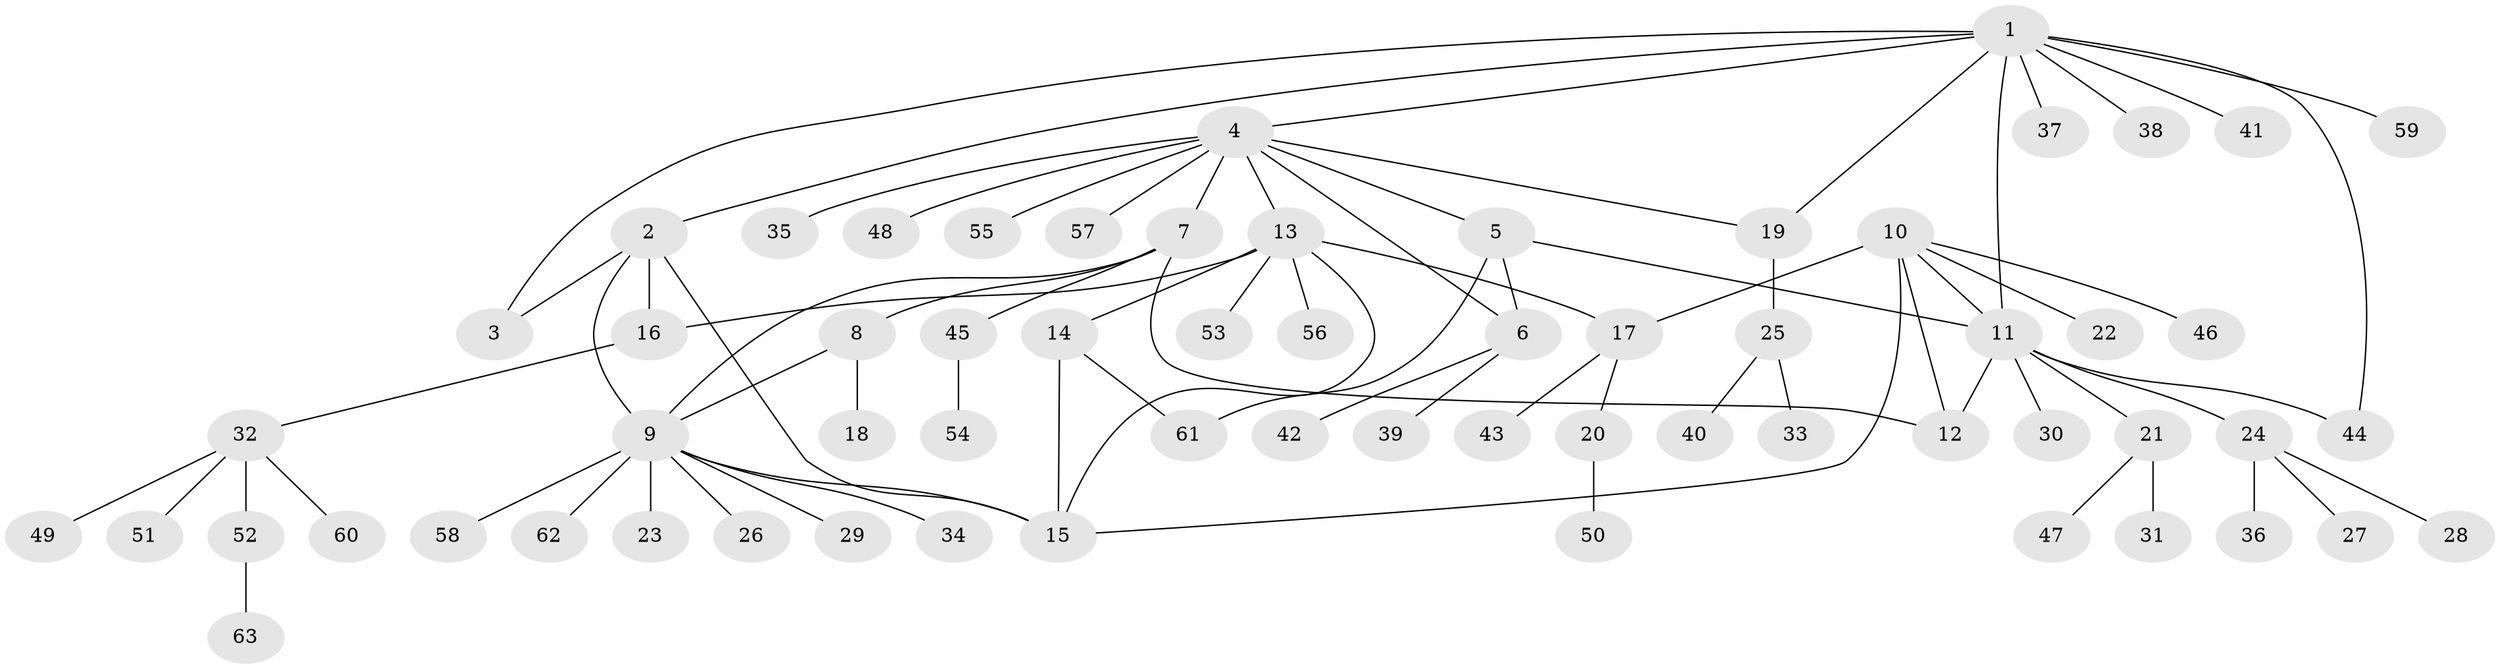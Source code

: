 // coarse degree distribution, {4: 0.125, 5: 0.03125, 8: 0.03125, 3: 0.1875, 2: 0.09375, 9: 0.03125, 7: 0.0625, 1: 0.4375}
// Generated by graph-tools (version 1.1) at 2025/52/03/04/25 22:52:46]
// undirected, 63 vertices, 78 edges
graph export_dot {
  node [color=gray90,style=filled];
  1;
  2;
  3;
  4;
  5;
  6;
  7;
  8;
  9;
  10;
  11;
  12;
  13;
  14;
  15;
  16;
  17;
  18;
  19;
  20;
  21;
  22;
  23;
  24;
  25;
  26;
  27;
  28;
  29;
  30;
  31;
  32;
  33;
  34;
  35;
  36;
  37;
  38;
  39;
  40;
  41;
  42;
  43;
  44;
  45;
  46;
  47;
  48;
  49;
  50;
  51;
  52;
  53;
  54;
  55;
  56;
  57;
  58;
  59;
  60;
  61;
  62;
  63;
  1 -- 2;
  1 -- 3;
  1 -- 4;
  1 -- 11;
  1 -- 19;
  1 -- 37;
  1 -- 38;
  1 -- 41;
  1 -- 44;
  1 -- 59;
  2 -- 3;
  2 -- 9;
  2 -- 15;
  2 -- 16;
  4 -- 5;
  4 -- 6;
  4 -- 7;
  4 -- 13;
  4 -- 19;
  4 -- 35;
  4 -- 48;
  4 -- 55;
  4 -- 57;
  5 -- 6;
  5 -- 11;
  5 -- 61;
  6 -- 39;
  6 -- 42;
  7 -- 8;
  7 -- 9;
  7 -- 12;
  7 -- 45;
  8 -- 9;
  8 -- 18;
  9 -- 15;
  9 -- 23;
  9 -- 26;
  9 -- 29;
  9 -- 34;
  9 -- 58;
  9 -- 62;
  10 -- 11;
  10 -- 12;
  10 -- 15;
  10 -- 17;
  10 -- 22;
  10 -- 46;
  11 -- 12;
  11 -- 21;
  11 -- 24;
  11 -- 30;
  11 -- 44;
  13 -- 14;
  13 -- 15;
  13 -- 16;
  13 -- 17;
  13 -- 53;
  13 -- 56;
  14 -- 15;
  14 -- 61;
  16 -- 32;
  17 -- 20;
  17 -- 43;
  19 -- 25;
  20 -- 50;
  21 -- 31;
  21 -- 47;
  24 -- 27;
  24 -- 28;
  24 -- 36;
  25 -- 33;
  25 -- 40;
  32 -- 49;
  32 -- 51;
  32 -- 52;
  32 -- 60;
  45 -- 54;
  52 -- 63;
}
